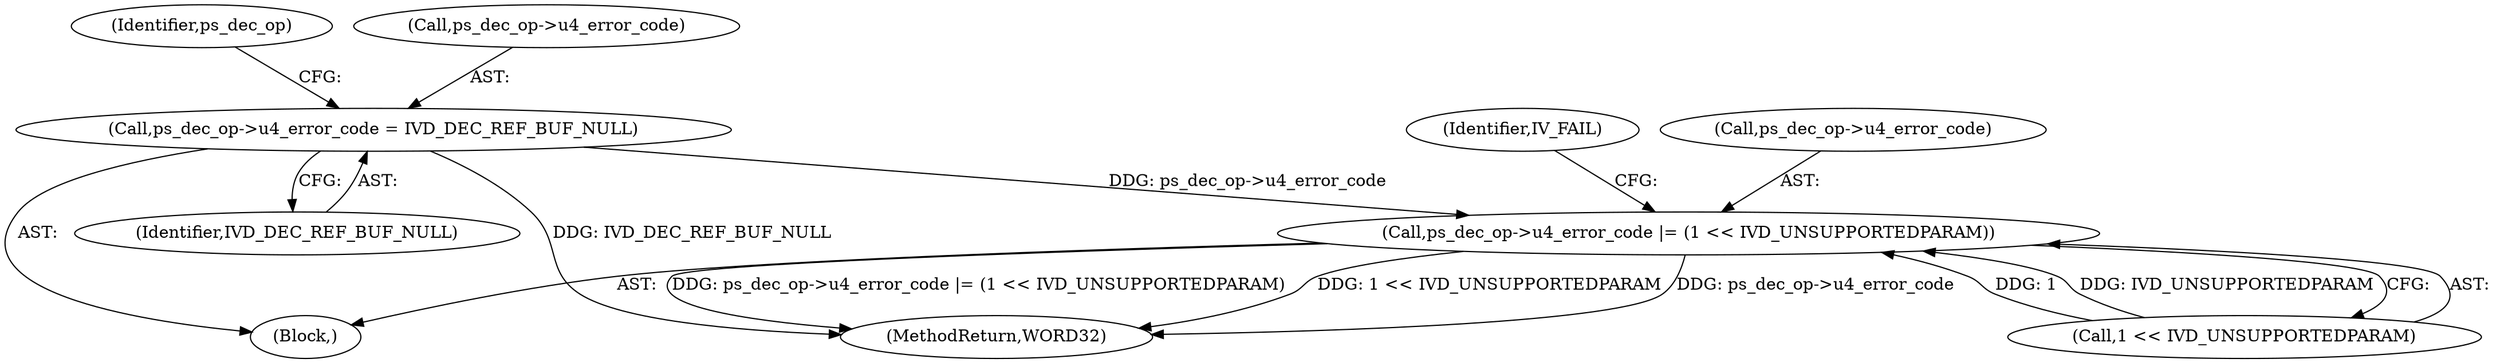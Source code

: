 digraph "0_Android_87fb7909c49e6a4510ba86ace1ffc83459c7e1b9@pointer" {
"1000733" [label="(Call,ps_dec_op->u4_error_code = IVD_DEC_REF_BUF_NULL)"];
"1000738" [label="(Call,ps_dec_op->u4_error_code |= (1 << IVD_UNSUPPORTEDPARAM))"];
"1000742" [label="(Call,1 << IVD_UNSUPPORTEDPARAM)"];
"1000733" [label="(Call,ps_dec_op->u4_error_code = IVD_DEC_REF_BUF_NULL)"];
"1001918" [label="(MethodReturn,WORD32)"];
"1000746" [label="(Identifier,IV_FAIL)"];
"1000737" [label="(Identifier,IVD_DEC_REF_BUF_NULL)"];
"1000739" [label="(Call,ps_dec_op->u4_error_code)"];
"1000740" [label="(Identifier,ps_dec_op)"];
"1000738" [label="(Call,ps_dec_op->u4_error_code |= (1 << IVD_UNSUPPORTEDPARAM))"];
"1000734" [label="(Call,ps_dec_op->u4_error_code)"];
"1000732" [label="(Block,)"];
"1000733" -> "1000732"  [label="AST: "];
"1000733" -> "1000737"  [label="CFG: "];
"1000734" -> "1000733"  [label="AST: "];
"1000737" -> "1000733"  [label="AST: "];
"1000740" -> "1000733"  [label="CFG: "];
"1000733" -> "1001918"  [label="DDG: IVD_DEC_REF_BUF_NULL"];
"1000733" -> "1000738"  [label="DDG: ps_dec_op->u4_error_code"];
"1000738" -> "1000732"  [label="AST: "];
"1000738" -> "1000742"  [label="CFG: "];
"1000739" -> "1000738"  [label="AST: "];
"1000742" -> "1000738"  [label="AST: "];
"1000746" -> "1000738"  [label="CFG: "];
"1000738" -> "1001918"  [label="DDG: 1 << IVD_UNSUPPORTEDPARAM"];
"1000738" -> "1001918"  [label="DDG: ps_dec_op->u4_error_code"];
"1000738" -> "1001918"  [label="DDG: ps_dec_op->u4_error_code |= (1 << IVD_UNSUPPORTEDPARAM)"];
"1000742" -> "1000738"  [label="DDG: 1"];
"1000742" -> "1000738"  [label="DDG: IVD_UNSUPPORTEDPARAM"];
}
